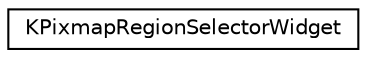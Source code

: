 digraph "Graphical Class Hierarchy"
{
  edge [fontname="Helvetica",fontsize="10",labelfontname="Helvetica",labelfontsize="10"];
  node [fontname="Helvetica",fontsize="10",shape=record];
  rankdir="LR";
  Node0 [label="KPixmapRegionSelectorWidget",height=0.2,width=0.4,color="black", fillcolor="white", style="filled",URL="$classKPixmapRegionSelectorWidget.html",tooltip="KPixmapRegionSelectorWidget is a widget that shows a picture and provides the user with a friendly wa..."];
}
